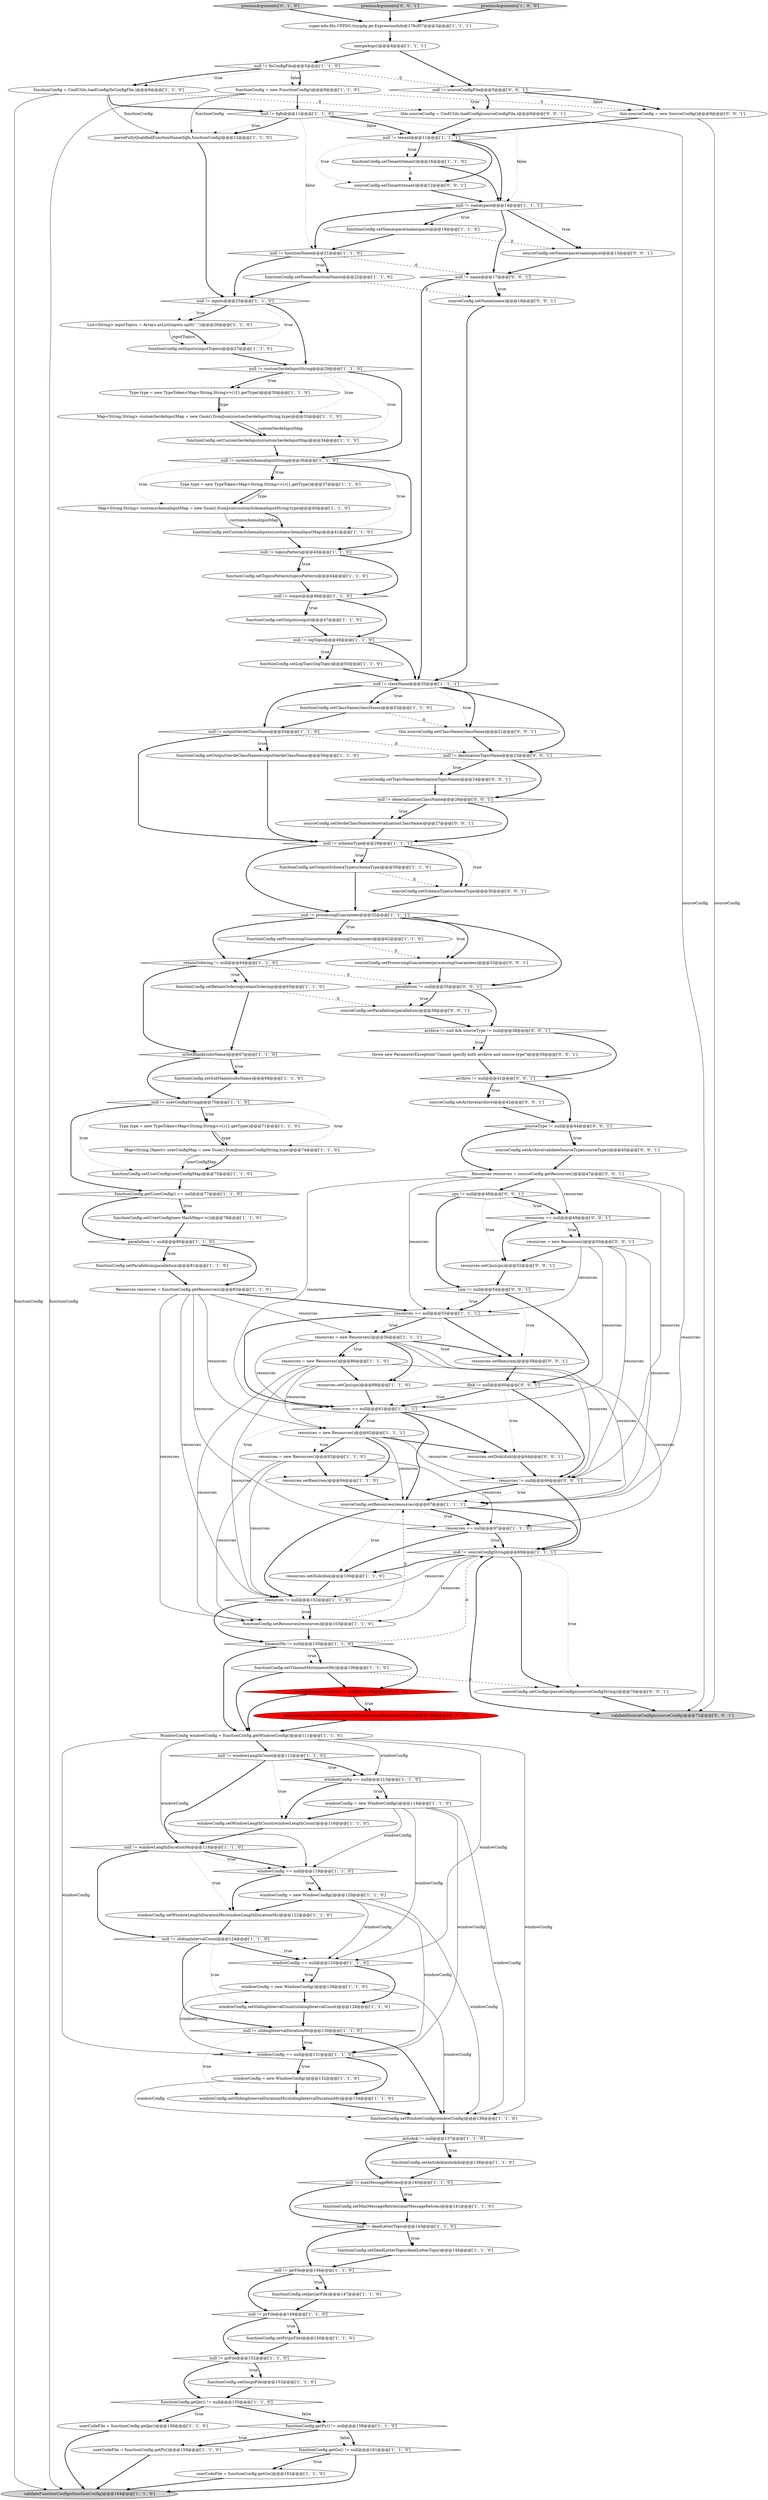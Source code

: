 digraph {
48 [style = filled, label = "null != maxMessageRetries@@@140@@@['1', '1', '0']", fillcolor = white, shape = diamond image = "AAA0AAABBB1BBB"];
112 [style = filled, label = "sourceConfig.setName(name)@@@18@@@['0', '0', '1']", fillcolor = white, shape = ellipse image = "AAA0AAABBB3BBB"];
90 [style = filled, label = "functionConfig.setUserConfig(new HashMap<>())@@@78@@@['1', '1', '0']", fillcolor = white, shape = ellipse image = "AAA0AAABBB1BBB"];
93 [style = filled, label = "functionConfig.setOutput(output)@@@47@@@['1', '1', '0']", fillcolor = white, shape = ellipse image = "AAA0AAABBB1BBB"];
28 [style = filled, label = "autoAck != null@@@137@@@['1', '1', '0']", fillcolor = white, shape = diamond image = "AAA0AAABBB1BBB"];
69 [style = filled, label = "null != fnConfigFile@@@5@@@['1', '1', '0']", fillcolor = white, shape = diamond image = "AAA0AAABBB1BBB"];
86 [style = filled, label = "resources == null@@@55@@@['1', '1', '1']", fillcolor = white, shape = diamond image = "AAA0AAABBB1BBB"];
56 [style = filled, label = "resources == null@@@97@@@['1', '1', '0']", fillcolor = white, shape = diamond image = "AAA0AAABBB1BBB"];
119 [style = filled, label = "resources = new Resources()@@@50@@@['0', '0', '1']", fillcolor = white, shape = ellipse image = "AAA0AAABBB3BBB"];
109 [style = filled, label = "sourceConfig.setProcessingGuarantees(processingGuarantees)@@@33@@@['0', '0', '1']", fillcolor = white, shape = ellipse image = "AAA0AAABBB3BBB"];
57 [style = filled, label = "functionConfig.setParallelism(parallelism)@@@81@@@['1', '1', '0']", fillcolor = white, shape = ellipse image = "AAA0AAABBB1BBB"];
4 [style = filled, label = "validateFunctionConfigs(functionConfig)@@@164@@@['1', '1', '0']", fillcolor = lightgray, shape = ellipse image = "AAA0AAABBB1BBB"];
81 [style = filled, label = "null != fqfn@@@11@@@['1', '1', '0']", fillcolor = white, shape = diamond image = "AAA0AAABBB1BBB"];
78 [style = filled, label = "functionConfig = CmdUtils.loadConfig(fnConfigFile,)@@@6@@@['1', '1', '0']", fillcolor = white, shape = ellipse image = "AAA0AAABBB1BBB"];
15 [style = filled, label = "null != tenant@@@11@@@['1', '1', '1']", fillcolor = white, shape = diamond image = "AAA0AAABBB1BBB"];
76 [style = filled, label = "functionConfig.setAutoAck(autoAck)@@@138@@@['1', '1', '0']", fillcolor = white, shape = ellipse image = "AAA0AAABBB1BBB"];
12 [style = filled, label = "functionConfig.setDeadLetterTopic(deadLetterTopic)@@@144@@@['1', '1', '0']", fillcolor = white, shape = ellipse image = "AAA0AAABBB1BBB"];
96 [style = filled, label = "functionConfig.setLogTopic(logTopic)@@@50@@@['1', '1', '0']", fillcolor = white, shape = ellipse image = "AAA0AAABBB1BBB"];
25 [style = filled, label = "null != sourceConfigString@@@69@@@['1', '1', '1']", fillcolor = white, shape = diamond image = "AAA0AAABBB1BBB"];
47 [style = filled, label = "functionConfig.getJar() != null@@@155@@@['1', '1', '0']", fillcolor = white, shape = diamond image = "AAA0AAABBB1BBB"];
65 [style = filled, label = "timeoutMs != null@@@105@@@['1', '1', '0']", fillcolor = white, shape = diamond image = "AAA0AAABBB1BBB"];
51 [style = filled, label = "Type type = new TypeToken<Map<String,String>>(){}.getType()@@@37@@@['1', '1', '0']", fillcolor = white, shape = ellipse image = "AAA0AAABBB1BBB"];
33 [style = filled, label = "Type type = new TypeToken<Map<String,String>>(){}.getType()@@@71@@@['1', '1', '0']", fillcolor = white, shape = ellipse image = "AAA0AAABBB1BBB"];
72 [style = filled, label = "Map<String,String> customschemaInputMap = new Gson().fromJson(customSchemaInputString,type)@@@40@@@['1', '1', '0']", fillcolor = white, shape = ellipse image = "AAA0AAABBB1BBB"];
127 [style = filled, label = "archive != null@@@41@@@['0', '0', '1']", fillcolor = white, shape = diamond image = "AAA0AAABBB3BBB"];
8 [style = filled, label = "parallelism != null@@@80@@@['1', '1', '0']", fillcolor = white, shape = diamond image = "AAA0AAABBB1BBB"];
53 [style = filled, label = "functionConfig.setName(functionName)@@@22@@@['1', '1', '0']", fillcolor = white, shape = ellipse image = "AAA0AAABBB1BBB"];
55 [style = filled, label = "functionConfig.setCustomSerdeInputs(customSerdeInputMap)@@@34@@@['1', '1', '0']", fillcolor = white, shape = ellipse image = "AAA0AAABBB1BBB"];
14 [style = filled, label = "Map<String,Object> userConfigMap = new Gson().fromJson(userConfigString,type)@@@74@@@['1', '1', '0']", fillcolor = white, shape = ellipse image = "AAA0AAABBB1BBB"];
7 [style = filled, label = "Resources resources = functionConfig.getResources()@@@83@@@['1', '1', '0']", fillcolor = white, shape = ellipse image = "AAA0AAABBB1BBB"];
75 [style = filled, label = "windowConfig = new WindowConfig()@@@120@@@['1', '1', '0']", fillcolor = white, shape = ellipse image = "AAA0AAABBB1BBB"];
101 [style = filled, label = "windowConfig = new WindowConfig()@@@114@@@['1', '1', '0']", fillcolor = white, shape = ellipse image = "AAA0AAABBB1BBB"];
1 [style = filled, label = "Type type = new TypeToken<Map<String,String>>(){}.getType()@@@30@@@['1', '1', '0']", fillcolor = white, shape = ellipse image = "AAA0AAABBB1BBB"];
38 [style = filled, label = "resources = new Resources()@@@62@@@['1', '1', '1']", fillcolor = white, shape = ellipse image = "AAA0AAABBB1BBB"];
121 [style = filled, label = "disk != null@@@60@@@['0', '0', '1']", fillcolor = white, shape = diamond image = "AAA0AAABBB3BBB"];
44 [style = filled, label = "functionConfig.setOutputSchemaType(schemaType)@@@59@@@['1', '1', '0']", fillcolor = white, shape = ellipse image = "AAA0AAABBB1BBB"];
131 [style = filled, label = "resources.setCpu(cpu)@@@52@@@['0', '0', '1']", fillcolor = white, shape = ellipse image = "AAA0AAABBB3BBB"];
39 [style = filled, label = "windowConfig == null@@@125@@@['1', '1', '0']", fillcolor = white, shape = diamond image = "AAA0AAABBB1BBB"];
115 [style = filled, label = "throw new ParameterException(\"Cannot specify both archive and source-type\")@@@39@@@['0', '0', '1']", fillcolor = white, shape = ellipse image = "AAA0AAABBB3BBB"];
19 [style = filled, label = "functionConfig.getGo() != null@@@161@@@['1', '1', '0']", fillcolor = white, shape = diamond image = "AAA0AAABBB1BBB"];
27 [style = filled, label = "List<String> inputTopics = Arrays.asList(inputs.split(\",\"))@@@26@@@['1', '1', '0']", fillcolor = white, shape = ellipse image = "AAA0AAABBB1BBB"];
135 [style = filled, label = "sourceConfig.setSerdeClassName(deserializationClassName)@@@27@@@['0', '0', '1']", fillcolor = white, shape = ellipse image = "AAA0AAABBB3BBB"];
59 [style = filled, label = "null != output@@@46@@@['1', '1', '0']", fillcolor = white, shape = diamond image = "AAA0AAABBB1BBB"];
106 [style = filled, label = "processArguments['0', '1', '0']", fillcolor = lightgray, shape = diamond image = "AAA0AAABBB2BBB"];
138 [style = filled, label = "this.sourceConfig.setClassName(className)@@@21@@@['0', '0', '1']", fillcolor = white, shape = ellipse image = "AAA0AAABBB3BBB"];
97 [style = filled, label = "sourceConfig.setResources(resources)@@@67@@@['1', '1', '1']", fillcolor = white, shape = ellipse image = "AAA0AAABBB1BBB"];
80 [style = filled, label = "functionConfig.setTopicsPattern(topicsPattern)@@@44@@@['1', '1', '0']", fillcolor = white, shape = ellipse image = "AAA0AAABBB1BBB"];
111 [style = filled, label = "sourceConfig.setNamespace(namespace)@@@15@@@['0', '0', '1']", fillcolor = white, shape = ellipse image = "AAA0AAABBB3BBB"];
141 [style = filled, label = "resources == null@@@49@@@['0', '0', '1']", fillcolor = white, shape = diamond image = "AAA0AAABBB3BBB"];
116 [style = filled, label = "sourceType != null@@@44@@@['0', '0', '1']", fillcolor = white, shape = diamond image = "AAA0AAABBB3BBB"];
94 [style = filled, label = "functionConfig.setRetainOrdering(retainOrdering)@@@65@@@['1', '1', '0']", fillcolor = white, shape = ellipse image = "AAA0AAABBB1BBB"];
37 [style = filled, label = "windowConfig == null@@@113@@@['1', '1', '0']", fillcolor = white, shape = diamond image = "AAA0AAABBB1BBB"];
87 [style = filled, label = "windowConfig.setSlidingIntervalCount(slidingIntervalCount)@@@128@@@['1', '1', '0']", fillcolor = white, shape = ellipse image = "AAA0AAABBB1BBB"];
88 [style = filled, label = "resources.setRam(ram)@@@94@@@['1', '1', '0']", fillcolor = white, shape = ellipse image = "AAA0AAABBB1BBB"];
107 [style = filled, label = "functionConfig.setCustomRuntimeOptions(customRuntimeOptions)@@@109@@@['0', '1', '0']", fillcolor = red, shape = ellipse image = "AAA1AAABBB2BBB"];
79 [style = filled, label = "functionConfig.getPy() != null@@@158@@@['1', '1', '0']", fillcolor = white, shape = diamond image = "AAA0AAABBB1BBB"];
34 [style = filled, label = "windowConfig.setSlidingIntervalDurationMs(slidingIntervalDurationMs)@@@134@@@['1', '1', '0']", fillcolor = white, shape = ellipse image = "AAA0AAABBB1BBB"];
20 [style = filled, label = "functionConfig = new FunctionConfig()@@@9@@@['1', '1', '0']", fillcolor = white, shape = ellipse image = "AAA0AAABBB1BBB"];
123 [style = filled, label = "cpu != null@@@48@@@['0', '0', '1']", fillcolor = white, shape = diamond image = "AAA0AAABBB3BBB"];
11 [style = filled, label = "functionConfig.setPy(pyFile)@@@150@@@['1', '1', '0']", fillcolor = white, shape = ellipse image = "AAA0AAABBB1BBB"];
67 [style = filled, label = "parseFullyQualifiedFunctionName(fqfn,functionConfig)@@@12@@@['1', '1', '0']", fillcolor = white, shape = ellipse image = "AAA0AAABBB1BBB"];
84 [style = filled, label = "resources = new Resources()@@@92@@@['1', '1', '0']", fillcolor = white, shape = ellipse image = "AAA0AAABBB1BBB"];
30 [style = filled, label = "null != pyFile@@@149@@@['1', '1', '0']", fillcolor = white, shape = diamond image = "AAA0AAABBB1BBB"];
29 [style = filled, label = "null != className@@@20@@@['1', '1', '1']", fillcolor = white, shape = diamond image = "AAA0AAABBB1BBB"];
50 [style = filled, label = "resources.setDisk(disk)@@@100@@@['1', '1', '0']", fillcolor = white, shape = ellipse image = "AAA0AAABBB1BBB"];
49 [style = filled, label = "functionConfig.setTenant(tenant)@@@16@@@['1', '1', '0']", fillcolor = white, shape = ellipse image = "AAA0AAABBB1BBB"];
60 [style = filled, label = "functionConfig.setProcessingGuarantees(processingGuarantees)@@@62@@@['1', '1', '0']", fillcolor = white, shape = ellipse image = "AAA0AAABBB1BBB"];
113 [style = filled, label = "sourceConfig.setConfigs(parseConfigs(sourceConfigString))@@@70@@@['0', '0', '1']", fillcolor = white, shape = ellipse image = "AAA0AAABBB3BBB"];
2 [style = filled, label = "functionConfig.setResources(resources)@@@103@@@['1', '1', '0']", fillcolor = white, shape = ellipse image = "AAA0AAABBB1BBB"];
36 [style = filled, label = "resources.setCpu(cpu)@@@88@@@['1', '1', '0']", fillcolor = white, shape = ellipse image = "AAA0AAABBB1BBB"];
45 [style = filled, label = "null != slidingIntervalDurationMs@@@130@@@['1', '1', '0']", fillcolor = white, shape = diamond image = "AAA0AAABBB1BBB"];
74 [style = filled, label = "null != jarFile@@@146@@@['1', '1', '0']", fillcolor = white, shape = diamond image = "AAA0AAABBB1BBB"];
9 [style = filled, label = "resources = new Resources()@@@56@@@['1', '1', '1']", fillcolor = white, shape = ellipse image = "AAA0AAABBB1BBB"];
5 [style = filled, label = "resources != null@@@102@@@['1', '1', '0']", fillcolor = white, shape = diamond image = "AAA0AAABBB1BBB"];
23 [style = filled, label = "null != namespace@@@14@@@['1', '1', '1']", fillcolor = white, shape = diamond image = "AAA0AAABBB1BBB"];
130 [style = filled, label = "null != destinationTopicName@@@23@@@['0', '0', '1']", fillcolor = white, shape = diamond image = "AAA0AAABBB3BBB"];
124 [style = filled, label = "archive != null && sourceType != null@@@38@@@['0', '0', '1']", fillcolor = white, shape = diamond image = "AAA0AAABBB3BBB"];
91 [style = filled, label = "windowConfig.setWindowLengthCount(windowLengthCount)@@@116@@@['1', '1', '0']", fillcolor = white, shape = ellipse image = "AAA0AAABBB1BBB"];
139 [style = filled, label = "sourceConfig.setParallelism(parallelism)@@@36@@@['0', '0', '1']", fillcolor = white, shape = ellipse image = "AAA0AAABBB3BBB"];
103 [style = filled, label = "null != topicsPattern@@@43@@@['1', '1', '0']", fillcolor = white, shape = diamond image = "AAA0AAABBB1BBB"];
108 [style = filled, label = "sourceConfig.setTopicName(destinationTopicName)@@@24@@@['0', '0', '1']", fillcolor = white, shape = ellipse image = "AAA0AAABBB3BBB"];
118 [style = filled, label = "resources.setDisk(disk)@@@64@@@['0', '0', '1']", fillcolor = white, shape = ellipse image = "AAA0AAABBB3BBB"];
18 [style = filled, label = "functionConfig.setUserConfig(userConfigMap)@@@75@@@['1', '1', '0']", fillcolor = white, shape = ellipse image = "AAA0AAABBB1BBB"];
68 [style = filled, label = "windowConfig == null@@@119@@@['1', '1', '0']", fillcolor = white, shape = diamond image = "AAA0AAABBB1BBB"];
125 [style = filled, label = "null != deserializationClassName@@@26@@@['0', '0', '1']", fillcolor = white, shape = diamond image = "AAA0AAABBB3BBB"];
137 [style = filled, label = "this.sourceConfig = CmdUtils.loadConfig(sourceConfigFile,)@@@6@@@['0', '0', '1']", fillcolor = white, shape = ellipse image = "AAA0AAABBB3BBB"];
129 [style = filled, label = "resources.setRam(ram)@@@58@@@['0', '0', '1']", fillcolor = white, shape = ellipse image = "AAA0AAABBB3BBB"];
54 [style = filled, label = "null != inputs@@@25@@@['1', '1', '0']", fillcolor = white, shape = diamond image = "AAA0AAABBB1BBB"];
31 [style = filled, label = "userCodeFile = functionConfig.getJar()@@@156@@@['1', '1', '0']", fillcolor = white, shape = ellipse image = "AAA0AAABBB1BBB"];
82 [style = filled, label = "null != logTopic@@@49@@@['1', '1', '0']", fillcolor = white, shape = diamond image = "AAA0AAABBB1BBB"];
110 [style = filled, label = "sourceConfig.setArchive(archive)@@@42@@@['0', '0', '1']", fillcolor = white, shape = ellipse image = "AAA0AAABBB3BBB"];
63 [style = filled, label = "windowConfig == null@@@131@@@['1', '1', '0']", fillcolor = white, shape = diamond image = "AAA0AAABBB1BBB"];
6 [style = filled, label = "functionConfig.setClassName(className)@@@53@@@['1', '1', '0']", fillcolor = white, shape = ellipse image = "AAA0AAABBB1BBB"];
134 [style = filled, label = "sourceConfig.setTenant(tenant)@@@12@@@['0', '0', '1']", fillcolor = white, shape = ellipse image = "AAA0AAABBB3BBB"];
32 [style = filled, label = "null != schemaType@@@29@@@['1', '1', '1']", fillcolor = white, shape = diamond image = "AAA0AAABBB1BBB"];
73 [style = filled, label = "null != functionName@@@21@@@['1', '1', '0']", fillcolor = white, shape = diamond image = "AAA0AAABBB1BBB"];
105 [style = filled, label = "customRuntimeOptions != null@@@108@@@['0', '1', '0']", fillcolor = red, shape = diamond image = "AAA1AAABBB2BBB"];
99 [style = filled, label = "functionConfig.setSubName(subsName)@@@68@@@['1', '1', '0']", fillcolor = white, shape = ellipse image = "AAA0AAABBB1BBB"];
43 [style = filled, label = "null != goFile@@@152@@@['1', '1', '0']", fillcolor = white, shape = diamond image = "AAA0AAABBB1BBB"];
13 [style = filled, label = "functionConfig.getUserConfig() == null@@@77@@@['1', '1', '0']", fillcolor = white, shape = diamond image = "AAA0AAABBB1BBB"];
61 [style = filled, label = "retainOrdering != null@@@64@@@['1', '1', '0']", fillcolor = white, shape = diamond image = "AAA0AAABBB1BBB"];
40 [style = filled, label = "WindowConfig windowConfig = functionConfig.getWindowConfig()@@@111@@@['1', '1', '0']", fillcolor = white, shape = ellipse image = "AAA0AAABBB1BBB"];
41 [style = filled, label = "functionConfig.setCustomSchemaInputs(customschemaInputMap)@@@41@@@['1', '1', '0']", fillcolor = white, shape = ellipse image = "AAA0AAABBB1BBB"];
100 [style = filled, label = "null != processingGuarantees@@@32@@@['1', '1', '1']", fillcolor = white, shape = diamond image = "AAA0AAABBB1BBB"];
66 [style = filled, label = "super.edu.fdu.CPPDG.tinypdg.pe.ExpressionInfo@178cf07@@@3@@@['1', '1', '1']", fillcolor = white, shape = ellipse image = "AAA0AAABBB1BBB"];
128 [style = filled, label = "validateSourceConfigs(sourceConfig)@@@72@@@['0', '0', '1']", fillcolor = lightgray, shape = ellipse image = "AAA0AAABBB3BBB"];
122 [style = filled, label = "ram != null@@@54@@@['0', '0', '1']", fillcolor = white, shape = diamond image = "AAA0AAABBB3BBB"];
10 [style = filled, label = "functionConfig.setOutputSerdeClassName(outputSerdeClassName)@@@56@@@['1', '1', '0']", fillcolor = white, shape = ellipse image = "AAA0AAABBB1BBB"];
117 [style = filled, label = "null != name@@@17@@@['0', '0', '1']", fillcolor = white, shape = diamond image = "AAA0AAABBB3BBB"];
62 [style = filled, label = "null != customSchemaInputString@@@36@@@['1', '1', '0']", fillcolor = white, shape = diamond image = "AAA0AAABBB1BBB"];
3 [style = filled, label = "windowConfig.setWindowLengthDurationMs(windowLengthDurationMs)@@@122@@@['1', '1', '0']", fillcolor = white, shape = ellipse image = "AAA0AAABBB1BBB"];
142 [style = filled, label = "resources != null@@@66@@@['0', '0', '1']", fillcolor = white, shape = diamond image = "AAA0AAABBB3BBB"];
64 [style = filled, label = "null != deadLetterTopic@@@143@@@['1', '1', '0']", fillcolor = white, shape = diamond image = "AAA0AAABBB1BBB"];
98 [style = filled, label = "null != userConfigString@@@70@@@['1', '1', '0']", fillcolor = white, shape = diamond image = "AAA0AAABBB1BBB"];
95 [style = filled, label = "windowConfig = new WindowConfig()@@@126@@@['1', '1', '0']", fillcolor = white, shape = ellipse image = "AAA0AAABBB1BBB"];
83 [style = filled, label = "isNotBlank(subsName)@@@67@@@['1', '1', '0']", fillcolor = white, shape = diamond image = "AAA0AAABBB1BBB"];
16 [style = filled, label = "functionConfig.setTimeoutMs(timeoutMs)@@@106@@@['1', '1', '0']", fillcolor = white, shape = ellipse image = "AAA0AAABBB1BBB"];
114 [style = filled, label = "parallelism != null@@@35@@@['0', '0', '1']", fillcolor = white, shape = diamond image = "AAA0AAABBB3BBB"];
0 [style = filled, label = "userCodeFile = functionConfig.getPy()@@@159@@@['1', '1', '0']", fillcolor = white, shape = ellipse image = "AAA0AAABBB1BBB"];
26 [style = filled, label = "functionConfig.setNamespace(namespace)@@@19@@@['1', '1', '0']", fillcolor = white, shape = ellipse image = "AAA0AAABBB1BBB"];
133 [style = filled, label = "sourceConfig.setSchemaType(schemaType)@@@30@@@['0', '0', '1']", fillcolor = white, shape = ellipse image = "AAA0AAABBB3BBB"];
21 [style = filled, label = "null != slidingIntervalCount@@@124@@@['1', '1', '0']", fillcolor = white, shape = diamond image = "AAA0AAABBB1BBB"];
22 [style = filled, label = "mergeArgs()@@@4@@@['1', '1', '1']", fillcolor = white, shape = ellipse image = "AAA0AAABBB1BBB"];
71 [style = filled, label = "null != outputSerdeClassName@@@55@@@['1', '1', '0']", fillcolor = white, shape = diamond image = "AAA0AAABBB1BBB"];
42 [style = filled, label = "windowConfig = new WindowConfig()@@@132@@@['1', '1', '0']", fillcolor = white, shape = ellipse image = "AAA0AAABBB1BBB"];
35 [style = filled, label = "functionConfig.setJar(jarFile)@@@147@@@['1', '1', '0']", fillcolor = white, shape = ellipse image = "AAA0AAABBB1BBB"];
58 [style = filled, label = "resources = new Resources()@@@86@@@['1', '1', '0']", fillcolor = white, shape = ellipse image = "AAA0AAABBB1BBB"];
136 [style = filled, label = "Resources resources = sourceConfig.getResources()@@@47@@@['0', '0', '1']", fillcolor = white, shape = ellipse image = "AAA0AAABBB3BBB"];
140 [style = filled, label = "null != sourceConfigFile@@@5@@@['0', '0', '1']", fillcolor = white, shape = diamond image = "AAA0AAABBB3BBB"];
120 [style = filled, label = "processArguments['0', '0', '1']", fillcolor = lightgray, shape = diamond image = "AAA0AAABBB3BBB"];
70 [style = filled, label = "functionConfig.setWindowConfig(windowConfig)@@@136@@@['1', '1', '0']", fillcolor = white, shape = ellipse image = "AAA0AAABBB1BBB"];
17 [style = filled, label = "null != windowLengthDurationMs@@@118@@@['1', '1', '0']", fillcolor = white, shape = diamond image = "AAA0AAABBB1BBB"];
85 [style = filled, label = "resources == null@@@61@@@['1', '1', '1']", fillcolor = white, shape = diamond image = "AAA0AAABBB1BBB"];
104 [style = filled, label = "userCodeFile = functionConfig.getGo()@@@162@@@['1', '1', '0']", fillcolor = white, shape = ellipse image = "AAA0AAABBB1BBB"];
52 [style = filled, label = "Map<String,String> customSerdeInputMap = new Gson().fromJson(customSerdeInputString,type)@@@33@@@['1', '1', '0']", fillcolor = white, shape = ellipse image = "AAA0AAABBB1BBB"];
46 [style = filled, label = "null != windowLengthCount@@@112@@@['1', '1', '0']", fillcolor = white, shape = diamond image = "AAA0AAABBB1BBB"];
132 [style = filled, label = "this.sourceConfig = new SourceConfig()@@@9@@@['0', '0', '1']", fillcolor = white, shape = ellipse image = "AAA0AAABBB3BBB"];
89 [style = filled, label = "null != customSerdeInputString@@@29@@@['1', '1', '0']", fillcolor = white, shape = diamond image = "AAA0AAABBB1BBB"];
102 [style = filled, label = "processArguments['1', '0', '0']", fillcolor = lightgray, shape = diamond image = "AAA0AAABBB1BBB"];
77 [style = filled, label = "functionConfig.setInputs(inputTopics)@@@27@@@['1', '1', '0']", fillcolor = white, shape = ellipse image = "AAA0AAABBB1BBB"];
24 [style = filled, label = "functionConfig.setMaxMessageRetries(maxMessageRetries)@@@141@@@['1', '1', '0']", fillcolor = white, shape = ellipse image = "AAA0AAABBB1BBB"];
92 [style = filled, label = "functionConfig.setGo(goFile)@@@153@@@['1', '1', '0']", fillcolor = white, shape = ellipse image = "AAA0AAABBB1BBB"];
126 [style = filled, label = "sourceConfig.setArchive(validateSourceType(sourceType))@@@45@@@['0', '0', '1']", fillcolor = white, shape = ellipse image = "AAA0AAABBB3BBB"];
46->37 [style = dotted, label="true"];
97->5 [style = bold, label=""];
45->63 [style = dotted, label="true"];
37->101 [style = dotted, label="true"];
55->62 [style = bold, label=""];
42->70 [style = solid, label="windowConfig"];
89->1 [style = dotted, label="true"];
10->32 [style = bold, label=""];
52->55 [style = bold, label=""];
32->100 [style = bold, label=""];
101->68 [style = solid, label="windowConfig"];
105->107 [style = dotted, label="true"];
84->88 [style = bold, label=""];
30->11 [style = bold, label=""];
24->64 [style = bold, label=""];
86->129 [style = bold, label=""];
61->114 [style = dashed, label="0"];
23->111 [style = bold, label=""];
79->0 [style = dotted, label="true"];
32->133 [style = dotted, label="true"];
27->77 [style = bold, label=""];
53->112 [style = dashed, label="0"];
85->118 [style = bold, label=""];
88->97 [style = bold, label=""];
68->75 [style = dotted, label="true"];
13->90 [style = dotted, label="true"];
64->74 [style = bold, label=""];
31->4 [style = bold, label=""];
141->119 [style = dotted, label="true"];
17->3 [style = dotted, label="true"];
29->71 [style = bold, label=""];
100->60 [style = dotted, label="true"];
23->111 [style = dotted, label="true"];
39->95 [style = bold, label=""];
127->110 [style = bold, label=""];
122->129 [style = dotted, label="true"];
119->131 [style = bold, label=""];
100->61 [style = bold, label=""];
82->29 [style = bold, label=""];
54->77 [style = dotted, label="true"];
81->67 [style = dotted, label="true"];
13->90 [style = bold, label=""];
63->42 [style = dotted, label="true"];
121->85 [style = dotted, label="true"];
7->2 [style = solid, label="resources"];
14->18 [style = bold, label=""];
84->5 [style = solid, label="resources"];
15->134 [style = bold, label=""];
98->33 [style = dotted, label="true"];
29->138 [style = bold, label=""];
86->9 [style = bold, label=""];
46->91 [style = dotted, label="true"];
118->142 [style = bold, label=""];
101->91 [style = bold, label=""];
71->10 [style = dotted, label="true"];
80->59 [style = bold, label=""];
85->97 [style = bold, label=""];
121->85 [style = bold, label=""];
105->107 [style = bold, label=""];
19->104 [style = dotted, label="true"];
39->87 [style = bold, label=""];
142->25 [style = bold, label=""];
98->33 [style = bold, label=""];
141->119 [style = bold, label=""];
62->41 [style = dotted, label="true"];
66->22 [style = bold, label=""];
124->115 [style = dotted, label="true"];
132->128 [style = solid, label="sourceConfig"];
5->2 [style = dotted, label="true"];
93->82 [style = bold, label=""];
26->73 [style = bold, label=""];
28->76 [style = bold, label=""];
106->66 [style = bold, label=""];
81->15 [style = dotted, label="false"];
64->12 [style = dotted, label="true"];
94->83 [style = bold, label=""];
25->5 [style = solid, label="resources"];
78->137 [style = dashed, label="0"];
1->52 [style = solid, label="type"];
23->26 [style = dotted, label="true"];
85->88 [style = dotted, label="true"];
132->15 [style = bold, label=""];
62->72 [style = dotted, label="true"];
0->4 [style = bold, label=""];
72->41 [style = solid, label="customschemaInputMap"];
68->75 [style = bold, label=""];
2->65 [style = bold, label=""];
114->139 [style = dotted, label="true"];
94->139 [style = dashed, label="0"];
28->76 [style = dotted, label="true"];
27->77 [style = solid, label="inputTopics"];
84->56 [style = solid, label="resources"];
44->133 [style = dashed, label="0"];
98->18 [style = dotted, label="true"];
32->133 [style = bold, label=""];
7->86 [style = bold, label=""];
123->141 [style = dotted, label="true"];
63->34 [style = bold, label=""];
49->134 [style = dashed, label="0"];
53->54 [style = bold, label=""];
95->70 [style = solid, label="windowConfig"];
65->16 [style = bold, label=""];
116->136 [style = bold, label=""];
130->125 [style = bold, label=""];
100->109 [style = dotted, label="true"];
60->109 [style = dashed, label="0"];
73->117 [style = dashed, label="0"];
101->39 [style = solid, label="windowConfig"];
17->21 [style = bold, label=""];
45->70 [style = bold, label=""];
37->101 [style = bold, label=""];
70->28 [style = bold, label=""];
117->29 [style = bold, label=""];
75->39 [style = solid, label="windowConfig"];
140->137 [style = bold, label=""];
86->36 [style = dotted, label="true"];
131->122 [style = bold, label=""];
38->142 [style = solid, label="resources"];
76->48 [style = bold, label=""];
17->68 [style = bold, label=""];
11->43 [style = bold, label=""];
62->103 [style = bold, label=""];
135->32 [style = bold, label=""];
43->47 [style = bold, label=""];
78->4 [style = solid, label="functionConfig"];
20->67 [style = solid, label="functionConfig"];
56->50 [style = bold, label=""];
34->70 [style = bold, label=""];
19->104 [style = bold, label=""];
85->38 [style = bold, label=""];
63->42 [style = bold, label=""];
65->40 [style = bold, label=""];
62->51 [style = bold, label=""];
67->54 [style = bold, label=""];
83->98 [style = bold, label=""];
59->93 [style = bold, label=""];
136->97 [style = solid, label="resources"];
45->34 [style = dotted, label="true"];
2->97 [style = dashed, label="0"];
73->53 [style = dotted, label="true"];
51->72 [style = bold, label=""];
47->79 [style = bold, label=""];
65->105 [style = bold, label=""];
26->111 [style = dashed, label="0"];
90->8 [style = bold, label=""];
29->138 [style = dotted, label="true"];
75->70 [style = solid, label="windowConfig"];
75->3 [style = bold, label=""];
40->70 [style = solid, label="windowConfig"];
113->128 [style = bold, label=""];
141->131 [style = bold, label=""];
3->21 [style = bold, label=""];
125->32 [style = bold, label=""];
25->113 [style = dotted, label="true"];
25->113 [style = bold, label=""];
97->25 [style = bold, label=""];
130->108 [style = bold, label=""];
39->95 [style = dotted, label="true"];
15->49 [style = bold, label=""];
42->34 [style = bold, label=""];
69->78 [style = dotted, label="true"];
83->99 [style = bold, label=""];
102->66 [style = bold, label=""];
23->26 [style = bold, label=""];
5->65 [style = bold, label=""];
91->17 [style = bold, label=""];
12->74 [style = bold, label=""];
139->124 [style = bold, label=""];
8->7 [style = bold, label=""];
40->68 [style = solid, label="windowConfig"];
119->86 [style = solid, label="resources"];
15->134 [style = dotted, label="true"];
71->130 [style = dashed, label="0"];
62->51 [style = dotted, label="true"];
59->82 [style = bold, label=""];
142->97 [style = dotted, label="true"];
82->96 [style = dotted, label="true"];
89->55 [style = dotted, label="true"];
15->49 [style = dotted, label="true"];
13->8 [style = bold, label=""];
43->92 [style = dotted, label="true"];
9->58 [style = dotted, label="true"];
77->89 [style = bold, label=""];
33->14 [style = solid, label="type"];
97->56 [style = dotted, label="true"];
72->41 [style = bold, label=""];
95->63 [style = solid, label="windowConfig"];
96->29 [style = bold, label=""];
98->14 [style = dotted, label="true"];
52->55 [style = solid, label="customSerdeInputMap"];
105->40 [style = bold, label=""];
73->54 [style = bold, label=""];
14->18 [style = solid, label="userConfigMap"];
69->140 [style = dashed, label="0"];
69->78 [style = bold, label=""];
122->121 [style = bold, label=""];
9->58 [style = bold, label=""];
23->73 [style = bold, label=""];
81->23 [style = dotted, label="false"];
29->6 [style = bold, label=""];
29->130 [style = bold, label=""];
9->85 [style = solid, label="resources"];
21->39 [style = dotted, label="true"];
112->29 [style = bold, label=""];
99->98 [style = bold, label=""];
89->1 [style = bold, label=""];
8->57 [style = bold, label=""];
48->24 [style = bold, label=""];
119->85 [style = solid, label="resources"];
16->40 [style = bold, label=""];
125->135 [style = bold, label=""];
121->142 [style = bold, label=""];
64->12 [style = bold, label=""];
107->40 [style = bold, label=""];
69->20 [style = dotted, label="false"];
115->127 [style = bold, label=""];
61->83 [style = bold, label=""];
92->47 [style = bold, label=""];
56->25 [style = dotted, label="true"];
69->20 [style = bold, label=""];
56->25 [style = bold, label=""];
46->37 [style = bold, label=""];
83->99 [style = dotted, label="true"];
54->27 [style = dotted, label="true"];
21->45 [style = bold, label=""];
38->84 [style = bold, label=""];
47->79 [style = dotted, label="false"];
44->100 [style = bold, label=""];
37->91 [style = bold, label=""];
7->9 [style = solid, label="resources"];
81->15 [style = bold, label=""];
57->7 [style = bold, label=""];
104->4 [style = bold, label=""];
71->32 [style = bold, label=""];
36->85 [style = bold, label=""];
95->87 [style = bold, label=""];
23->117 [style = bold, label=""];
74->35 [style = dotted, label="true"];
6->138 [style = dashed, label="0"];
101->63 [style = solid, label="windowConfig"];
78->67 [style = solid, label="functionConfig"];
6->71 [style = bold, label=""];
97->56 [style = bold, label=""];
103->80 [style = dotted, label="true"];
75->63 [style = solid, label="windowConfig"];
74->35 [style = bold, label=""];
136->85 [style = solid, label="resources"];
68->3 [style = bold, label=""];
101->70 [style = solid, label="windowConfig"];
9->129 [style = bold, label=""];
117->112 [style = bold, label=""];
124->127 [style = bold, label=""];
38->84 [style = dotted, label="true"];
114->124 [style = bold, label=""];
58->38 [style = solid, label="resources"];
40->39 [style = solid, label="windowConfig"];
21->39 [style = bold, label=""];
108->125 [style = bold, label=""];
58->5 [style = solid, label="resources"];
81->73 [style = dotted, label="false"];
30->11 [style = dotted, label="true"];
35->30 [style = bold, label=""];
32->44 [style = dotted, label="true"];
54->89 [style = bold, label=""];
7->5 [style = solid, label="resources"];
9->36 [style = bold, label=""];
58->36 [style = bold, label=""];
134->23 [style = bold, label=""];
137->15 [style = bold, label=""];
79->0 [style = bold, label=""];
126->136 [style = bold, label=""];
16->113 [style = dashed, label="0"];
127->116 [style = bold, label=""];
123->141 [style = bold, label=""];
86->85 [style = bold, label=""];
22->69 [style = bold, label=""];
136->123 [style = bold, label=""];
142->97 [style = bold, label=""];
122->86 [style = dotted, label="true"];
111->117 [style = bold, label=""];
38->97 [style = solid, label="resources"];
116->126 [style = bold, label=""];
18->13 [style = bold, label=""];
28->48 [style = bold, label=""];
103->59 [style = bold, label=""];
125->135 [style = dotted, label="true"];
19->4 [style = bold, label=""];
25->50 [style = bold, label=""];
46->17 [style = bold, label=""];
100->60 [style = bold, label=""];
41->103 [style = bold, label=""];
87->45 [style = bold, label=""];
54->27 [style = bold, label=""];
82->96 [style = bold, label=""];
140->137 [style = dotted, label="true"];
38->88 [style = bold, label=""];
122->86 [style = bold, label=""];
138->130 [style = bold, label=""];
85->38 [style = dotted, label="true"];
48->24 [style = dotted, label="true"];
133->100 [style = bold, label=""];
120->66 [style = bold, label=""];
100->109 [style = bold, label=""];
127->110 [style = dotted, label="true"];
79->19 [style = bold, label=""];
50->5 [style = bold, label=""];
20->81 [style = bold, label=""];
74->30 [style = bold, label=""];
136->142 [style = solid, label="resources"];
21->87 [style = dotted, label="true"];
116->126 [style = dotted, label="true"];
119->97 [style = solid, label="resources"];
124->115 [style = bold, label=""];
45->63 [style = bold, label=""];
89->62 [style = bold, label=""];
7->56 [style = solid, label="resources"];
140->132 [style = dotted, label="false"];
109->114 [style = bold, label=""];
65->25 [style = dashed, label="0"];
61->94 [style = bold, label=""];
43->92 [style = bold, label=""];
17->68 [style = dotted, label="true"];
71->10 [style = bold, label=""];
59->93 [style = dotted, label="true"];
8->57 [style = dotted, label="true"];
40->63 [style = solid, label="windowConfig"];
9->142 [style = solid, label="resources"];
16->105 [style = bold, label=""];
58->2 [style = solid, label="resources"];
29->6 [style = dotted, label="true"];
110->116 [style = bold, label=""];
84->2 [style = solid, label="resources"];
1->52 [style = bold, label=""];
103->80 [style = bold, label=""];
30->43 [style = bold, label=""];
9->97 [style = solid, label="resources"];
47->31 [style = bold, label=""];
38->118 [style = bold, label=""];
89->52 [style = dotted, label="true"];
48->64 [style = bold, label=""];
49->23 [style = bold, label=""];
119->142 [style = solid, label="resources"];
114->139 [style = bold, label=""];
137->128 [style = solid, label="sourceConfig"];
136->141 [style = solid, label="resources"];
20->132 [style = dashed, label="0"];
25->128 [style = bold, label=""];
60->61 [style = bold, label=""];
121->118 [style = dotted, label="true"];
32->44 [style = bold, label=""];
73->53 [style = bold, label=""];
20->4 [style = solid, label="functionConfig"];
61->94 [style = dotted, label="true"];
117->112 [style = dotted, label="true"];
97->50 [style = dotted, label="true"];
78->81 [style = bold, label=""];
15->23 [style = bold, label=""];
33->14 [style = bold, label=""];
98->13 [style = bold, label=""];
81->67 [style = bold, label=""];
86->9 [style = dotted, label="true"];
7->38 [style = solid, label="resources"];
65->16 [style = dotted, label="true"];
140->132 [style = bold, label=""];
51->72 [style = solid, label="type"];
47->31 [style = dotted, label="true"];
123->122 [style = bold, label=""];
123->131 [style = dotted, label="true"];
22->140 [style = bold, label=""];
40->46 [style = bold, label=""];
136->86 [style = solid, label="resources"];
5->2 [style = bold, label=""];
25->2 [style = solid, label="resources"];
100->114 [style = bold, label=""];
40->37 [style = solid, label="windowConfig"];
129->121 [style = bold, label=""];
58->56 [style = solid, label="resources"];
130->108 [style = dotted, label="true"];
79->19 [style = dotted, label="false"];
}
